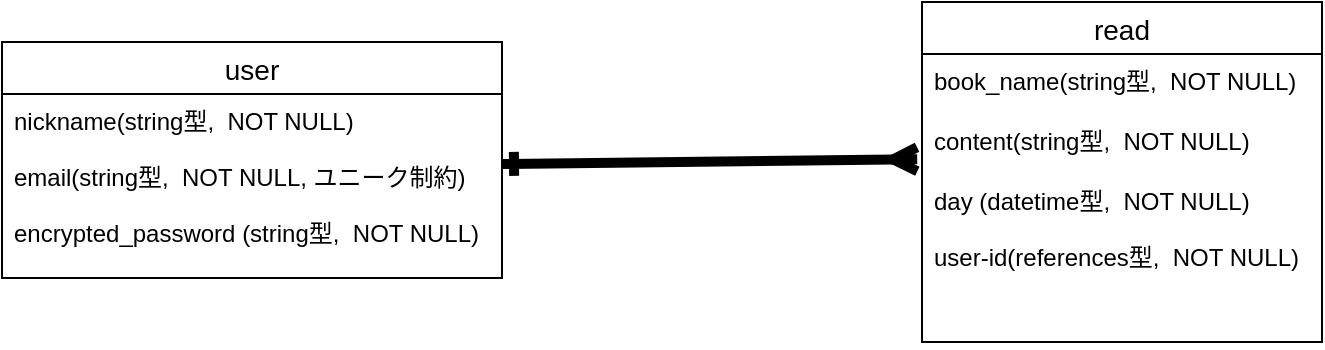 <mxfile>
    <diagram id="_XTvBgEjQtifNDixjjne" name="ページ1">
        <mxGraphModel dx="227" dy="276" grid="1" gridSize="10" guides="1" tooltips="1" connect="1" arrows="1" fold="1" page="1" pageScale="1" pageWidth="827" pageHeight="1169" math="0" shadow="0">
            <root>
                <mxCell id="0"/>
                <mxCell id="1" parent="0"/>
                <mxCell id="15" value="user" style="swimlane;fontStyle=0;childLayout=stackLayout;horizontal=1;startSize=26;horizontalStack=0;resizeParent=1;resizeParentMax=0;resizeLast=0;collapsible=1;marginBottom=0;align=center;fontSize=14;" parent="1" vertex="1">
                    <mxGeometry x="30" y="300" width="250" height="118" as="geometry"/>
                </mxCell>
                <mxCell id="16" value="nickname(string型,  NOT NULL)&#10;&#10;email(string型,  NOT NULL, ユニーク制約)&#10; &#10;encrypted_password (string型,  NOT NULL)&#10;" style="text;strokeColor=none;fillColor=none;spacingLeft=4;spacingRight=4;overflow=hidden;rotatable=0;points=[[0,0.5],[1,0.5]];portConstraint=eastwest;fontSize=12;" parent="15" vertex="1">
                    <mxGeometry y="26" width="250" height="92" as="geometry"/>
                </mxCell>
                <mxCell id="19" value="read" style="swimlane;fontStyle=0;childLayout=stackLayout;horizontal=1;startSize=26;horizontalStack=0;resizeParent=1;resizeParentMax=0;resizeLast=0;collapsible=1;marginBottom=0;align=center;fontSize=14;" parent="1" vertex="1">
                    <mxGeometry x="490" y="280" width="200" height="170" as="geometry"/>
                </mxCell>
                <mxCell id="20" value="book_name(string型,  NOT NULL)&#10;" style="text;strokeColor=none;fillColor=none;spacingLeft=4;spacingRight=4;overflow=hidden;rotatable=0;points=[[0,0.5],[1,0.5]];portConstraint=eastwest;fontSize=12;" parent="19" vertex="1">
                    <mxGeometry y="26" width="200" height="30" as="geometry"/>
                </mxCell>
                <mxCell id="21" value="content(string型,  NOT NULL)" style="text;strokeColor=none;fillColor=none;spacingLeft=4;spacingRight=4;overflow=hidden;rotatable=0;points=[[0,0.5],[1,0.5]];portConstraint=eastwest;fontSize=12;" parent="19" vertex="1">
                    <mxGeometry y="56" width="200" height="30" as="geometry"/>
                </mxCell>
                <mxCell id="22" value="day (datetime型,  NOT NULL)&#10;&#10;user-id(references型,  NOT NULL)" style="text;strokeColor=none;fillColor=none;spacingLeft=4;spacingRight=4;overflow=hidden;rotatable=0;points=[[0,0.5],[1,0.5]];portConstraint=eastwest;fontSize=12;" parent="19" vertex="1">
                    <mxGeometry y="86" width="200" height="84" as="geometry"/>
                </mxCell>
                <mxCell id="23" style="edgeStyle=none;html=1;exitX=1;exitY=0.5;exitDx=0;exitDy=0;entryX=-0.012;entryY=0.753;entryDx=0;entryDy=0;entryPerimeter=0;startArrow=ERone;startFill=0;strokeWidth=5;endArrow=ERmany;endFill=0;" parent="1" target="21" edge="1">
                    <mxGeometry relative="1" as="geometry">
                        <mxPoint x="280" y="361" as="sourcePoint"/>
                    </mxGeometry>
                </mxCell>
            </root>
        </mxGraphModel>
    </diagram>
</mxfile>